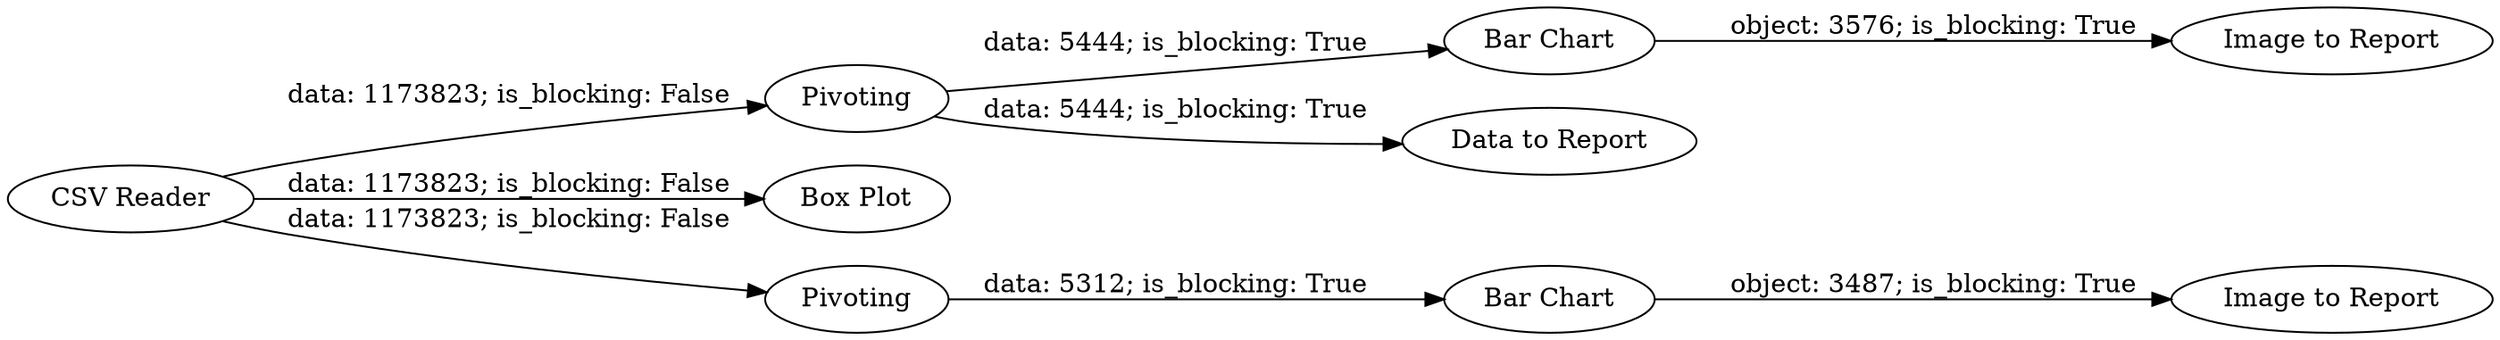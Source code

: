digraph {
	"-1758951135281709633_18" [label="Bar Chart"]
	"-1758951135281709633_1" [label="CSV Reader"]
	"-1758951135281709633_22" [label="Data to Report"]
	"-1758951135281709633_19" [label=Pivoting]
	"-1758951135281709633_23" [label="Box Plot"]
	"-1758951135281709633_17" [label=Pivoting]
	"-1758951135281709633_21" [label="Image to Report"]
	"-1758951135281709633_15" [label="Bar Chart"]
	"-1758951135281709633_20" [label="Image to Report"]
	"-1758951135281709633_19" -> "-1758951135281709633_18" [label="data: 5444; is_blocking: True"]
	"-1758951135281709633_1" -> "-1758951135281709633_17" [label="data: 1173823; is_blocking: False"]
	"-1758951135281709633_17" -> "-1758951135281709633_15" [label="data: 5312; is_blocking: True"]
	"-1758951135281709633_1" -> "-1758951135281709633_19" [label="data: 1173823; is_blocking: False"]
	"-1758951135281709633_15" -> "-1758951135281709633_20" [label="object: 3487; is_blocking: True"]
	"-1758951135281709633_19" -> "-1758951135281709633_22" [label="data: 5444; is_blocking: True"]
	"-1758951135281709633_18" -> "-1758951135281709633_21" [label="object: 3576; is_blocking: True"]
	"-1758951135281709633_1" -> "-1758951135281709633_23" [label="data: 1173823; is_blocking: False"]
	rankdir=LR
}
